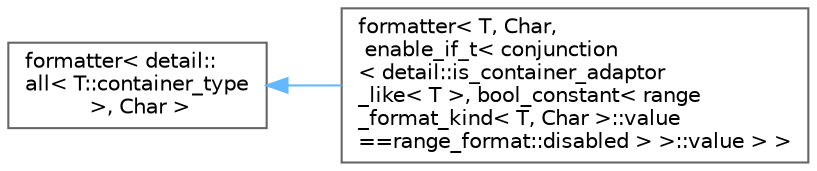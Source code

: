 digraph "类继承关系图"
{
 // LATEX_PDF_SIZE
  bgcolor="transparent";
  edge [fontname=Helvetica,fontsize=10,labelfontname=Helvetica,labelfontsize=10];
  node [fontname=Helvetica,fontsize=10,shape=box,height=0.2,width=0.4];
  rankdir="LR";
  Node0 [id="Node000000",label="formatter\< detail::\lall\< T::container_type\l \>, Char \>",height=0.2,width=0.4,color="grey40", fillcolor="white", style="filled",URL="$structformatter.html",tooltip=" "];
  Node0 -> Node1 [id="edge1058_Node000000_Node000001",dir="back",color="steelblue1",style="solid",tooltip=" "];
  Node1 [id="Node000001",label="formatter\< T, Char,\l enable_if_t\< conjunction\l\< detail::is_container_adaptor\l_like\< T \>, bool_constant\< range\l_format_kind\< T, Char \>::value\l==range_format::disabled \> \>::value \> \>",height=0.2,width=0.4,color="grey40", fillcolor="white", style="filled",URL="$structformatter_3_01_t_00_01_char_00_01enable__if__t_3_01conjunction_3_01detail_1_1is__containerfa9db6b555b2e4adb77fc71c24497bc1.html",tooltip=" "];
}
